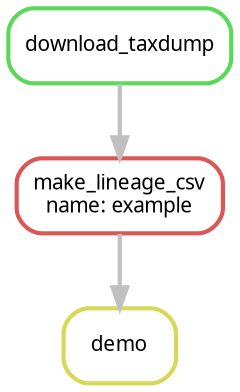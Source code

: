 digraph snakemake_dag {
    graph[bgcolor=white, margin=0];
    node[shape=box, style=rounded, fontname=sans,                 fontsize=10, penwidth=2];
    edge[penwidth=2, color=grey];
	0[label = "demo", color = "0.17 0.6 0.85", style="rounded"];
	1[label = "make_lineage_csv\nname: example", color = "0.00 0.6 0.85", style="rounded"];
	2[label = "download_taxdump", color = "0.33 0.6 0.85", style="rounded"];
	1 -> 0
	2 -> 1
}            
